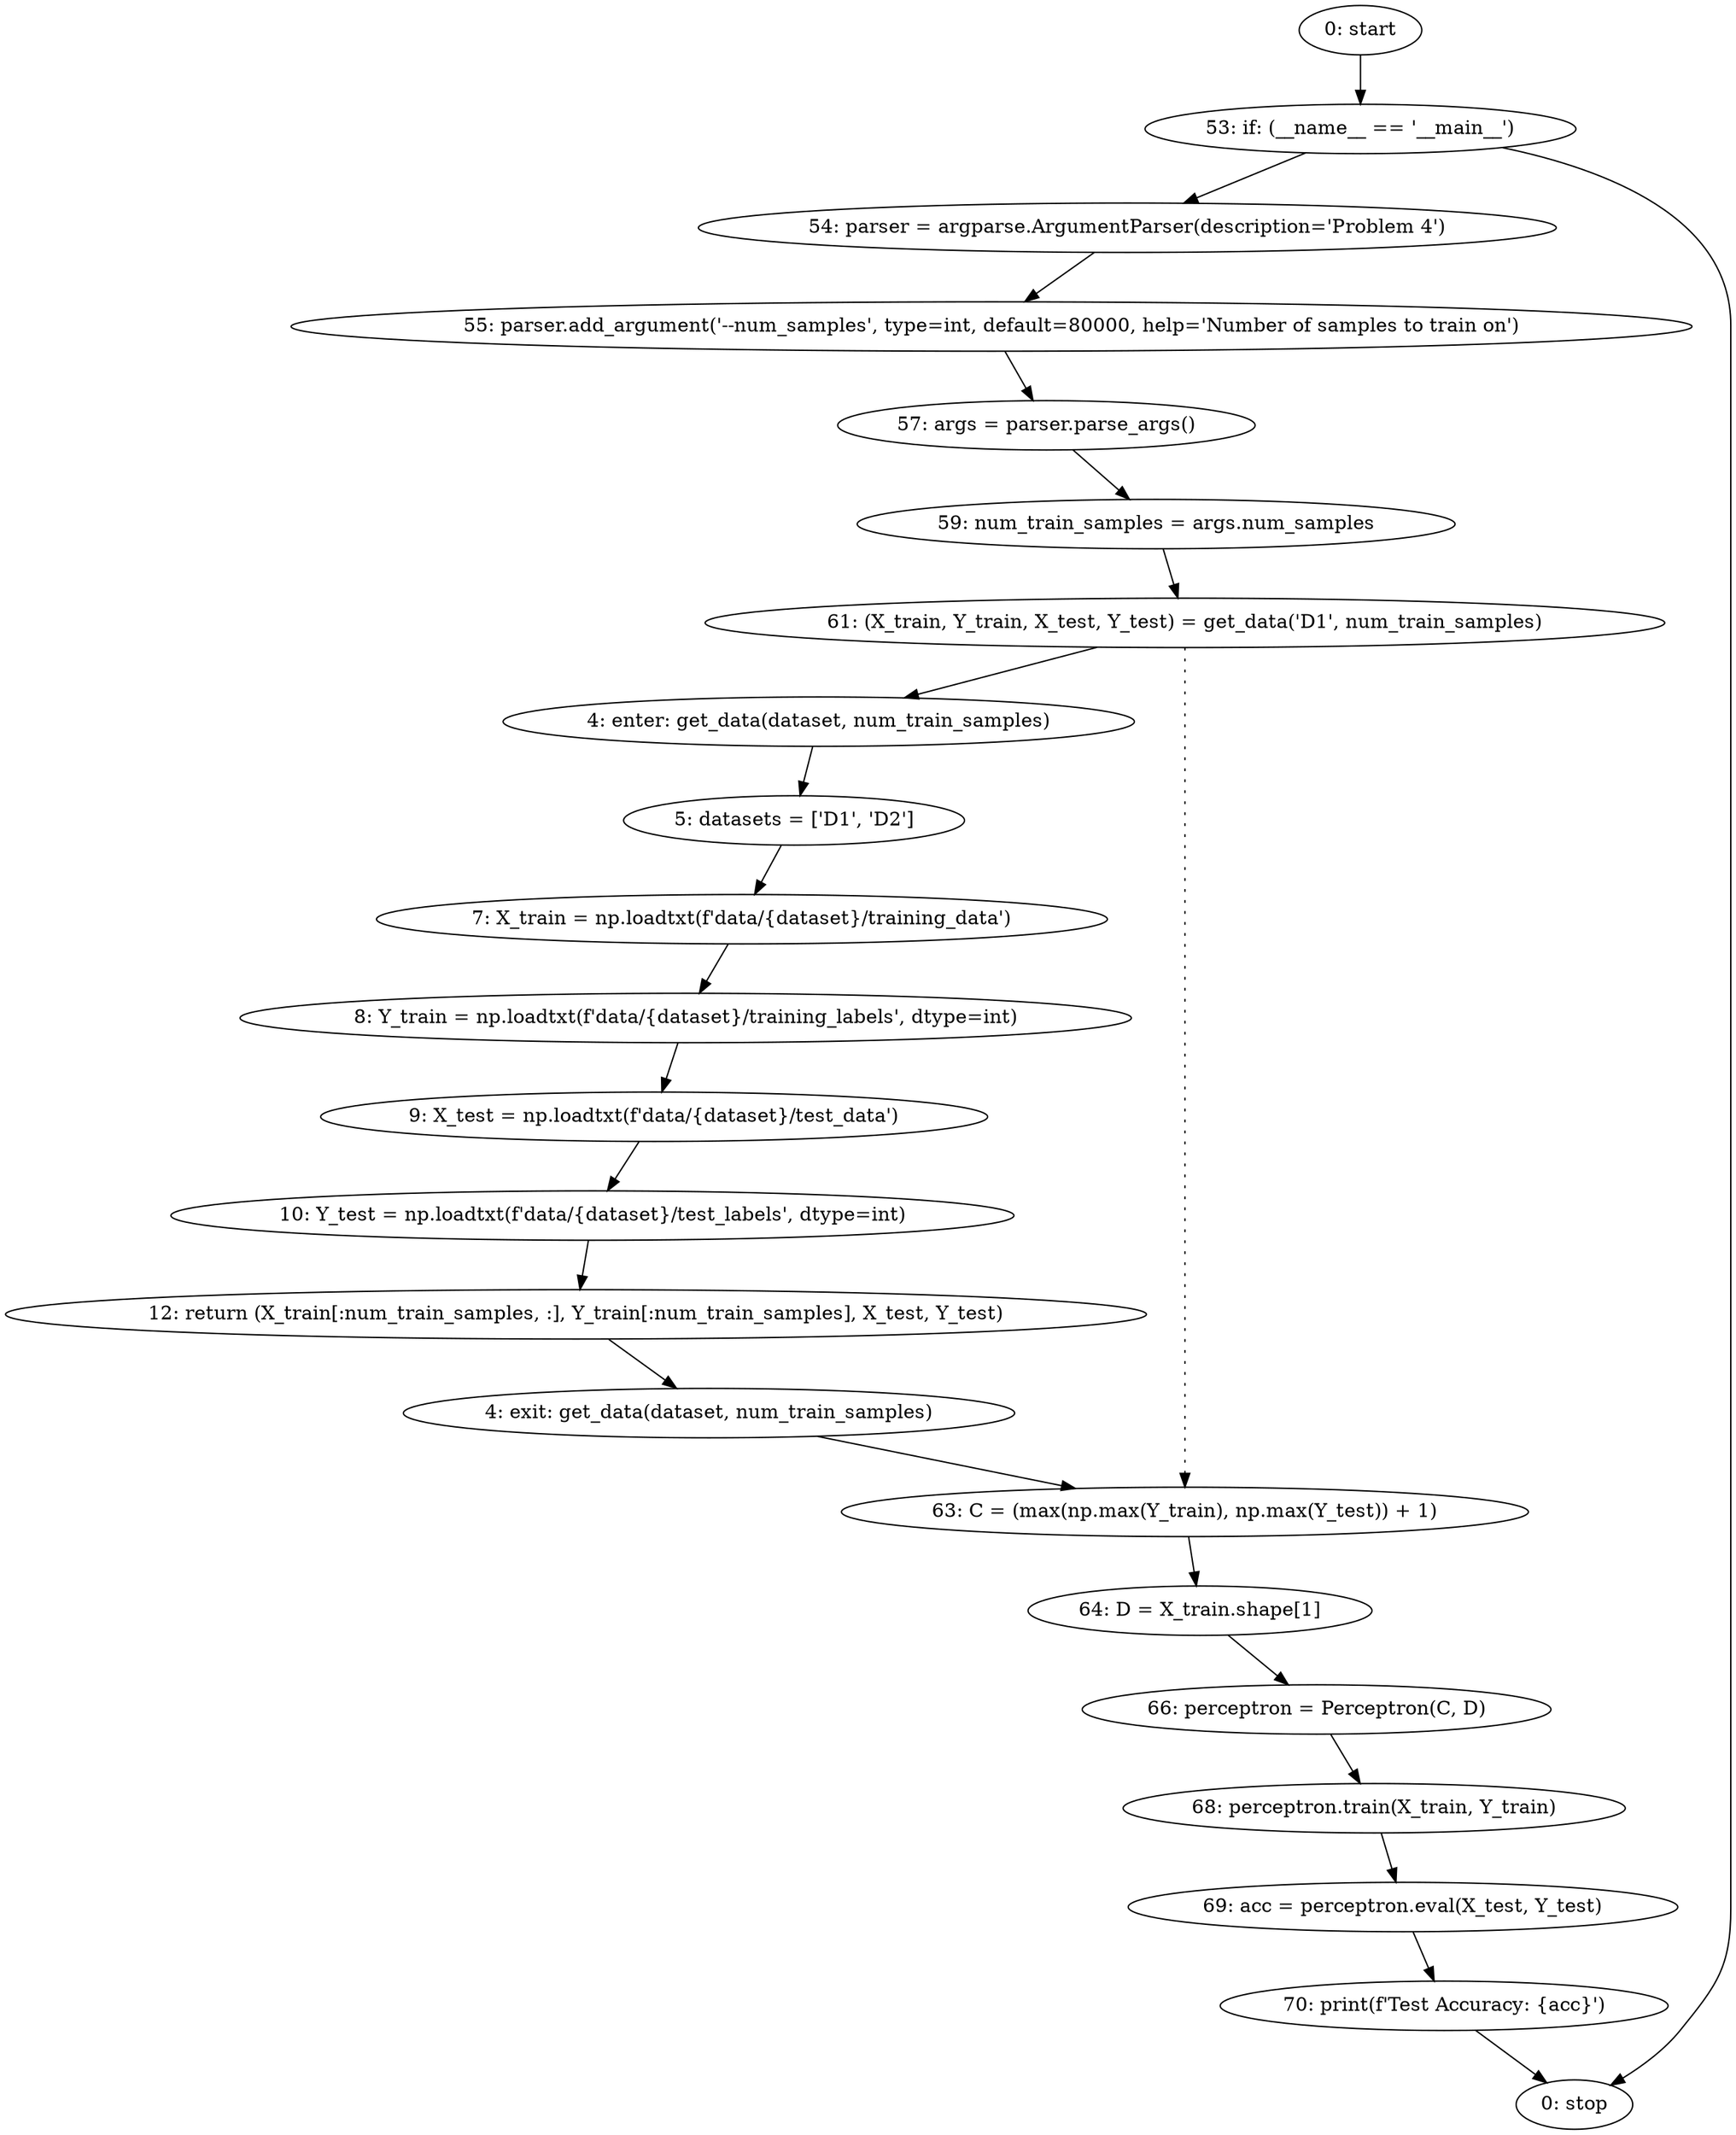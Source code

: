 strict digraph "" {
	node [label="\N"];
	0	 [label="0: start"];
	9	 [label="53: if: (__name__ == '__main__')"];
	0 -> 9;
	10	 [label="54: parser = argparse.ArgumentParser(description='Problem 4')"];
	9 -> 10;
	21	 [label="0: stop"];
	9 -> 21;
	1	 [label="4: enter: get_data(dataset, num_train_samples)"];
	3	 [label="5: datasets = ['D1', 'D2']"];
	1 -> 3;
	4	 [label="7: X_train = np.loadtxt(f'data/{dataset}/training_data')"];
	3 -> 4;
	14	 [label="61: (X_train, Y_train, X_test, Y_test) = get_data('D1', num_train_samples)"];
	14 -> 1;
	15	 [label="63: C = (max(np.max(Y_train), np.max(Y_test)) + 1)"];
	14 -> 15	 [style=dotted,
		weight=100];
	16	 [label="64: D = X_train.shape[1]"];
	15 -> 16;
	2	 [label="4: exit: get_data(dataset, num_train_samples)"];
	2 -> 15;
	8	 [label="12: return (X_train[:num_train_samples, :], Y_train[:num_train_samples], X_test, Y_test)"];
	8 -> 2;
	5	 [label="8: Y_train = np.loadtxt(f'data/{dataset}/training_labels', dtype=int)"];
	4 -> 5;
	6	 [label="9: X_test = np.loadtxt(f'data/{dataset}/test_data')"];
	5 -> 6;
	7	 [label="10: Y_test = np.loadtxt(f'data/{dataset}/test_labels', dtype=int)"];
	6 -> 7;
	7 -> 8;
	11	 [label="55: parser.add_argument('--num_samples', type=int, default=80000, help='Number of samples to train on')"];
	10 -> 11;
	12	 [label="57: args = parser.parse_args()"];
	11 -> 12;
	13	 [label="59: num_train_samples = args.num_samples"];
	12 -> 13;
	13 -> 14;
	17	 [label="66: perceptron = Perceptron(C, D)"];
	16 -> 17;
	18	 [label="68: perceptron.train(X_train, Y_train)"];
	17 -> 18;
	19	 [label="69: acc = perceptron.eval(X_test, Y_test)"];
	18 -> 19;
	20	 [label="70: print(f'Test Accuracy: {acc}')"];
	19 -> 20;
	20 -> 21;
}

